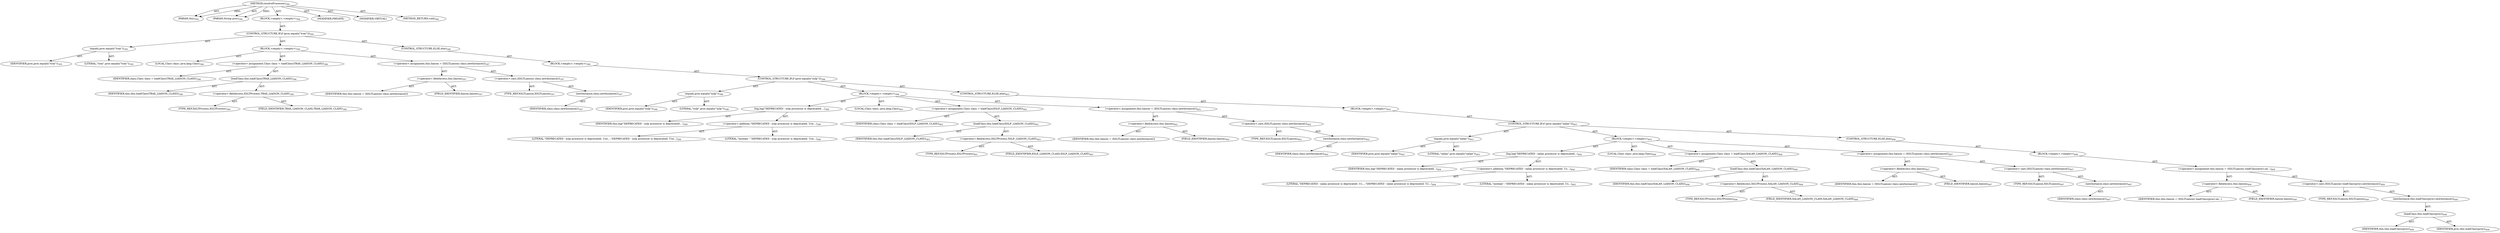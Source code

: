 digraph "resolveProcessor" {  
"111669149710" [label = <(METHOD,resolveProcessor)<SUB>394</SUB>> ]
"115964117000" [label = <(PARAM,this)<SUB>394</SUB>> ]
"115964117035" [label = <(PARAM,String proc)<SUB>394</SUB>> ]
"25769803809" [label = <(BLOCK,&lt;empty&gt;,&lt;empty&gt;)<SUB>394</SUB>> ]
"47244640271" [label = <(CONTROL_STRUCTURE,IF,if (proc.equals(&quot;trax&quot;)))<SUB>395</SUB>> ]
"30064771266" [label = <(equals,proc.equals(&quot;trax&quot;))<SUB>395</SUB>> ]
"68719476919" [label = <(IDENTIFIER,proc,proc.equals(&quot;trax&quot;))<SUB>395</SUB>> ]
"90194313250" [label = <(LITERAL,&quot;trax&quot;,proc.equals(&quot;trax&quot;))<SUB>395</SUB>> ]
"25769803810" [label = <(BLOCK,&lt;empty&gt;,&lt;empty&gt;)<SUB>395</SUB>> ]
"94489280525" [label = <(LOCAL,Class clazz: java.lang.Class)<SUB>396</SUB>> ]
"30064771267" [label = <(&lt;operator&gt;.assignment,Class clazz = loadClass(TRAX_LIAISON_CLASS))<SUB>396</SUB>> ]
"68719476920" [label = <(IDENTIFIER,clazz,Class clazz = loadClass(TRAX_LIAISON_CLASS))<SUB>396</SUB>> ]
"30064771268" [label = <(loadClass,this.loadClass(TRAX_LIAISON_CLASS))<SUB>396</SUB>> ]
"68719476757" [label = <(IDENTIFIER,this,this.loadClass(TRAX_LIAISON_CLASS))<SUB>396</SUB>> ]
"30064771269" [label = <(&lt;operator&gt;.fieldAccess,XSLTProcess.TRAX_LIAISON_CLASS)<SUB>396</SUB>> ]
"180388626434" [label = <(TYPE_REF,XSLTProcess,XSLTProcess)<SUB>396</SUB>> ]
"55834574916" [label = <(FIELD_IDENTIFIER,TRAX_LIAISON_CLASS,TRAX_LIAISON_CLASS)<SUB>396</SUB>> ]
"30064771270" [label = <(&lt;operator&gt;.assignment,this.liaison = (XSLTLiaison) clazz.newInstance())<SUB>397</SUB>> ]
"30064771271" [label = <(&lt;operator&gt;.fieldAccess,this.liaison)<SUB>397</SUB>> ]
"68719476921" [label = <(IDENTIFIER,this,this.liaison = (XSLTLiaison) clazz.newInstance())> ]
"55834574917" [label = <(FIELD_IDENTIFIER,liaison,liaison)<SUB>397</SUB>> ]
"30064771272" [label = <(&lt;operator&gt;.cast,(XSLTLiaison) clazz.newInstance())<SUB>397</SUB>> ]
"180388626435" [label = <(TYPE_REF,XSLTLiaison,XSLTLiaison)<SUB>397</SUB>> ]
"30064771273" [label = <(newInstance,clazz.newInstance())<SUB>397</SUB>> ]
"68719476922" [label = <(IDENTIFIER,clazz,clazz.newInstance())<SUB>397</SUB>> ]
"47244640272" [label = <(CONTROL_STRUCTURE,ELSE,else)<SUB>398</SUB>> ]
"25769803811" [label = <(BLOCK,&lt;empty&gt;,&lt;empty&gt;)<SUB>398</SUB>> ]
"47244640273" [label = <(CONTROL_STRUCTURE,IF,if (proc.equals(&quot;xslp&quot;)))<SUB>398</SUB>> ]
"30064771274" [label = <(equals,proc.equals(&quot;xslp&quot;))<SUB>398</SUB>> ]
"68719476923" [label = <(IDENTIFIER,proc,proc.equals(&quot;xslp&quot;))<SUB>398</SUB>> ]
"90194313251" [label = <(LITERAL,&quot;xslp&quot;,proc.equals(&quot;xslp&quot;))<SUB>398</SUB>> ]
"25769803812" [label = <(BLOCK,&lt;empty&gt;,&lt;empty&gt;)<SUB>398</SUB>> ]
"30064771275" [label = <(log,log(&quot;DEPRECATED - xslp processor is deprecated....)<SUB>399</SUB>> ]
"68719476758" [label = <(IDENTIFIER,this,log(&quot;DEPRECATED - xslp processor is deprecated....)<SUB>399</SUB>> ]
"30064771276" [label = <(&lt;operator&gt;.addition,&quot;DEPRECATED - xslp processor is deprecated. Use...)<SUB>399</SUB>> ]
"90194313252" [label = <(LITERAL,&quot;DEPRECATED - xslp processor is deprecated. Use...,&quot;DEPRECATED - xslp processor is deprecated. Use...)<SUB>399</SUB>> ]
"90194313253" [label = <(LITERAL,&quot;instead.&quot;,&quot;DEPRECATED - xslp processor is deprecated. Use...)<SUB>400</SUB>> ]
"94489280526" [label = <(LOCAL,Class clazz: java.lang.Class)<SUB>401</SUB>> ]
"30064771277" [label = <(&lt;operator&gt;.assignment,Class clazz = loadClass(XSLP_LIAISON_CLASS))<SUB>401</SUB>> ]
"68719476924" [label = <(IDENTIFIER,clazz,Class clazz = loadClass(XSLP_LIAISON_CLASS))<SUB>401</SUB>> ]
"30064771278" [label = <(loadClass,this.loadClass(XSLP_LIAISON_CLASS))<SUB>401</SUB>> ]
"68719476759" [label = <(IDENTIFIER,this,this.loadClass(XSLP_LIAISON_CLASS))<SUB>401</SUB>> ]
"30064771279" [label = <(&lt;operator&gt;.fieldAccess,XSLTProcess.XSLP_LIAISON_CLASS)<SUB>401</SUB>> ]
"180388626436" [label = <(TYPE_REF,XSLTProcess,XSLTProcess)<SUB>401</SUB>> ]
"55834574918" [label = <(FIELD_IDENTIFIER,XSLP_LIAISON_CLASS,XSLP_LIAISON_CLASS)<SUB>401</SUB>> ]
"30064771280" [label = <(&lt;operator&gt;.assignment,this.liaison = (XSLTLiaison) clazz.newInstance())<SUB>402</SUB>> ]
"30064771281" [label = <(&lt;operator&gt;.fieldAccess,this.liaison)<SUB>402</SUB>> ]
"68719476925" [label = <(IDENTIFIER,this,this.liaison = (XSLTLiaison) clazz.newInstance())> ]
"55834574919" [label = <(FIELD_IDENTIFIER,liaison,liaison)<SUB>402</SUB>> ]
"30064771282" [label = <(&lt;operator&gt;.cast,(XSLTLiaison) clazz.newInstance())<SUB>402</SUB>> ]
"180388626437" [label = <(TYPE_REF,XSLTLiaison,XSLTLiaison)<SUB>402</SUB>> ]
"30064771283" [label = <(newInstance,clazz.newInstance())<SUB>402</SUB>> ]
"68719476926" [label = <(IDENTIFIER,clazz,clazz.newInstance())<SUB>402</SUB>> ]
"47244640274" [label = <(CONTROL_STRUCTURE,ELSE,else)<SUB>403</SUB>> ]
"25769803813" [label = <(BLOCK,&lt;empty&gt;,&lt;empty&gt;)<SUB>403</SUB>> ]
"47244640275" [label = <(CONTROL_STRUCTURE,IF,if (proc.equals(&quot;xalan&quot;)))<SUB>403</SUB>> ]
"30064771284" [label = <(equals,proc.equals(&quot;xalan&quot;))<SUB>403</SUB>> ]
"68719476927" [label = <(IDENTIFIER,proc,proc.equals(&quot;xalan&quot;))<SUB>403</SUB>> ]
"90194313254" [label = <(LITERAL,&quot;xalan&quot;,proc.equals(&quot;xalan&quot;))<SUB>403</SUB>> ]
"25769803814" [label = <(BLOCK,&lt;empty&gt;,&lt;empty&gt;)<SUB>403</SUB>> ]
"30064771285" [label = <(log,log(&quot;DEPRECATED - xalan processor is deprecated...)<SUB>404</SUB>> ]
"68719476760" [label = <(IDENTIFIER,this,log(&quot;DEPRECATED - xalan processor is deprecated...)<SUB>404</SUB>> ]
"30064771286" [label = <(&lt;operator&gt;.addition,&quot;DEPRECATED - xalan processor is deprecated. Us...)<SUB>404</SUB>> ]
"90194313255" [label = <(LITERAL,&quot;DEPRECATED - xalan processor is deprecated. Us...,&quot;DEPRECATED - xalan processor is deprecated. Us...)<SUB>404</SUB>> ]
"90194313256" [label = <(LITERAL,&quot;instead.&quot;,&quot;DEPRECATED - xalan processor is deprecated. Us...)<SUB>405</SUB>> ]
"94489280527" [label = <(LOCAL,Class clazz: java.lang.Class)<SUB>406</SUB>> ]
"30064771287" [label = <(&lt;operator&gt;.assignment,Class clazz = loadClass(XALAN_LIAISON_CLASS))<SUB>406</SUB>> ]
"68719476928" [label = <(IDENTIFIER,clazz,Class clazz = loadClass(XALAN_LIAISON_CLASS))<SUB>406</SUB>> ]
"30064771288" [label = <(loadClass,this.loadClass(XALAN_LIAISON_CLASS))<SUB>406</SUB>> ]
"68719476761" [label = <(IDENTIFIER,this,this.loadClass(XALAN_LIAISON_CLASS))<SUB>406</SUB>> ]
"30064771289" [label = <(&lt;operator&gt;.fieldAccess,XSLTProcess.XALAN_LIAISON_CLASS)<SUB>406</SUB>> ]
"180388626438" [label = <(TYPE_REF,XSLTProcess,XSLTProcess)<SUB>406</SUB>> ]
"55834574920" [label = <(FIELD_IDENTIFIER,XALAN_LIAISON_CLASS,XALAN_LIAISON_CLASS)<SUB>406</SUB>> ]
"30064771290" [label = <(&lt;operator&gt;.assignment,this.liaison = (XSLTLiaison) clazz.newInstance())<SUB>407</SUB>> ]
"30064771291" [label = <(&lt;operator&gt;.fieldAccess,this.liaison)<SUB>407</SUB>> ]
"68719476929" [label = <(IDENTIFIER,this,this.liaison = (XSLTLiaison) clazz.newInstance())> ]
"55834574921" [label = <(FIELD_IDENTIFIER,liaison,liaison)<SUB>407</SUB>> ]
"30064771292" [label = <(&lt;operator&gt;.cast,(XSLTLiaison) clazz.newInstance())<SUB>407</SUB>> ]
"180388626439" [label = <(TYPE_REF,XSLTLiaison,XSLTLiaison)<SUB>407</SUB>> ]
"30064771293" [label = <(newInstance,clazz.newInstance())<SUB>407</SUB>> ]
"68719476930" [label = <(IDENTIFIER,clazz,clazz.newInstance())<SUB>407</SUB>> ]
"47244640276" [label = <(CONTROL_STRUCTURE,ELSE,else)<SUB>408</SUB>> ]
"25769803815" [label = <(BLOCK,&lt;empty&gt;,&lt;empty&gt;)<SUB>408</SUB>> ]
"30064771294" [label = <(&lt;operator&gt;.assignment,this.liaison = (XSLTLiaison) loadClass(proc).ne...)<SUB>409</SUB>> ]
"30064771295" [label = <(&lt;operator&gt;.fieldAccess,this.liaison)<SUB>409</SUB>> ]
"68719476931" [label = <(IDENTIFIER,this,this.liaison = (XSLTLiaison) loadClass(proc).ne...)> ]
"55834574922" [label = <(FIELD_IDENTIFIER,liaison,liaison)<SUB>409</SUB>> ]
"30064771296" [label = <(&lt;operator&gt;.cast,(XSLTLiaison) loadClass(proc).newInstance())<SUB>409</SUB>> ]
"180388626440" [label = <(TYPE_REF,XSLTLiaison,XSLTLiaison)<SUB>409</SUB>> ]
"30064771297" [label = <(newInstance,this.loadClass(proc).newInstance())<SUB>409</SUB>> ]
"30064771298" [label = <(loadClass,this.loadClass(proc))<SUB>409</SUB>> ]
"68719476762" [label = <(IDENTIFIER,this,this.loadClass(proc))<SUB>409</SUB>> ]
"68719476932" [label = <(IDENTIFIER,proc,this.loadClass(proc))<SUB>409</SUB>> ]
"133143986228" [label = <(MODIFIER,PRIVATE)> ]
"133143986229" [label = <(MODIFIER,VIRTUAL)> ]
"128849018894" [label = <(METHOD_RETURN,void)<SUB>394</SUB>> ]
  "111669149710" -> "115964117000"  [ label = "AST: "] 
  "111669149710" -> "115964117035"  [ label = "AST: "] 
  "111669149710" -> "25769803809"  [ label = "AST: "] 
  "111669149710" -> "133143986228"  [ label = "AST: "] 
  "111669149710" -> "133143986229"  [ label = "AST: "] 
  "111669149710" -> "128849018894"  [ label = "AST: "] 
  "25769803809" -> "47244640271"  [ label = "AST: "] 
  "47244640271" -> "30064771266"  [ label = "AST: "] 
  "47244640271" -> "25769803810"  [ label = "AST: "] 
  "47244640271" -> "47244640272"  [ label = "AST: "] 
  "30064771266" -> "68719476919"  [ label = "AST: "] 
  "30064771266" -> "90194313250"  [ label = "AST: "] 
  "25769803810" -> "94489280525"  [ label = "AST: "] 
  "25769803810" -> "30064771267"  [ label = "AST: "] 
  "25769803810" -> "30064771270"  [ label = "AST: "] 
  "30064771267" -> "68719476920"  [ label = "AST: "] 
  "30064771267" -> "30064771268"  [ label = "AST: "] 
  "30064771268" -> "68719476757"  [ label = "AST: "] 
  "30064771268" -> "30064771269"  [ label = "AST: "] 
  "30064771269" -> "180388626434"  [ label = "AST: "] 
  "30064771269" -> "55834574916"  [ label = "AST: "] 
  "30064771270" -> "30064771271"  [ label = "AST: "] 
  "30064771270" -> "30064771272"  [ label = "AST: "] 
  "30064771271" -> "68719476921"  [ label = "AST: "] 
  "30064771271" -> "55834574917"  [ label = "AST: "] 
  "30064771272" -> "180388626435"  [ label = "AST: "] 
  "30064771272" -> "30064771273"  [ label = "AST: "] 
  "30064771273" -> "68719476922"  [ label = "AST: "] 
  "47244640272" -> "25769803811"  [ label = "AST: "] 
  "25769803811" -> "47244640273"  [ label = "AST: "] 
  "47244640273" -> "30064771274"  [ label = "AST: "] 
  "47244640273" -> "25769803812"  [ label = "AST: "] 
  "47244640273" -> "47244640274"  [ label = "AST: "] 
  "30064771274" -> "68719476923"  [ label = "AST: "] 
  "30064771274" -> "90194313251"  [ label = "AST: "] 
  "25769803812" -> "30064771275"  [ label = "AST: "] 
  "25769803812" -> "94489280526"  [ label = "AST: "] 
  "25769803812" -> "30064771277"  [ label = "AST: "] 
  "25769803812" -> "30064771280"  [ label = "AST: "] 
  "30064771275" -> "68719476758"  [ label = "AST: "] 
  "30064771275" -> "30064771276"  [ label = "AST: "] 
  "30064771276" -> "90194313252"  [ label = "AST: "] 
  "30064771276" -> "90194313253"  [ label = "AST: "] 
  "30064771277" -> "68719476924"  [ label = "AST: "] 
  "30064771277" -> "30064771278"  [ label = "AST: "] 
  "30064771278" -> "68719476759"  [ label = "AST: "] 
  "30064771278" -> "30064771279"  [ label = "AST: "] 
  "30064771279" -> "180388626436"  [ label = "AST: "] 
  "30064771279" -> "55834574918"  [ label = "AST: "] 
  "30064771280" -> "30064771281"  [ label = "AST: "] 
  "30064771280" -> "30064771282"  [ label = "AST: "] 
  "30064771281" -> "68719476925"  [ label = "AST: "] 
  "30064771281" -> "55834574919"  [ label = "AST: "] 
  "30064771282" -> "180388626437"  [ label = "AST: "] 
  "30064771282" -> "30064771283"  [ label = "AST: "] 
  "30064771283" -> "68719476926"  [ label = "AST: "] 
  "47244640274" -> "25769803813"  [ label = "AST: "] 
  "25769803813" -> "47244640275"  [ label = "AST: "] 
  "47244640275" -> "30064771284"  [ label = "AST: "] 
  "47244640275" -> "25769803814"  [ label = "AST: "] 
  "47244640275" -> "47244640276"  [ label = "AST: "] 
  "30064771284" -> "68719476927"  [ label = "AST: "] 
  "30064771284" -> "90194313254"  [ label = "AST: "] 
  "25769803814" -> "30064771285"  [ label = "AST: "] 
  "25769803814" -> "94489280527"  [ label = "AST: "] 
  "25769803814" -> "30064771287"  [ label = "AST: "] 
  "25769803814" -> "30064771290"  [ label = "AST: "] 
  "30064771285" -> "68719476760"  [ label = "AST: "] 
  "30064771285" -> "30064771286"  [ label = "AST: "] 
  "30064771286" -> "90194313255"  [ label = "AST: "] 
  "30064771286" -> "90194313256"  [ label = "AST: "] 
  "30064771287" -> "68719476928"  [ label = "AST: "] 
  "30064771287" -> "30064771288"  [ label = "AST: "] 
  "30064771288" -> "68719476761"  [ label = "AST: "] 
  "30064771288" -> "30064771289"  [ label = "AST: "] 
  "30064771289" -> "180388626438"  [ label = "AST: "] 
  "30064771289" -> "55834574920"  [ label = "AST: "] 
  "30064771290" -> "30064771291"  [ label = "AST: "] 
  "30064771290" -> "30064771292"  [ label = "AST: "] 
  "30064771291" -> "68719476929"  [ label = "AST: "] 
  "30064771291" -> "55834574921"  [ label = "AST: "] 
  "30064771292" -> "180388626439"  [ label = "AST: "] 
  "30064771292" -> "30064771293"  [ label = "AST: "] 
  "30064771293" -> "68719476930"  [ label = "AST: "] 
  "47244640276" -> "25769803815"  [ label = "AST: "] 
  "25769803815" -> "30064771294"  [ label = "AST: "] 
  "30064771294" -> "30064771295"  [ label = "AST: "] 
  "30064771294" -> "30064771296"  [ label = "AST: "] 
  "30064771295" -> "68719476931"  [ label = "AST: "] 
  "30064771295" -> "55834574922"  [ label = "AST: "] 
  "30064771296" -> "180388626440"  [ label = "AST: "] 
  "30064771296" -> "30064771297"  [ label = "AST: "] 
  "30064771297" -> "30064771298"  [ label = "AST: "] 
  "30064771298" -> "68719476762"  [ label = "AST: "] 
  "30064771298" -> "68719476932"  [ label = "AST: "] 
  "111669149710" -> "115964117000"  [ label = "DDG: "] 
  "111669149710" -> "115964117035"  [ label = "DDG: "] 
}

